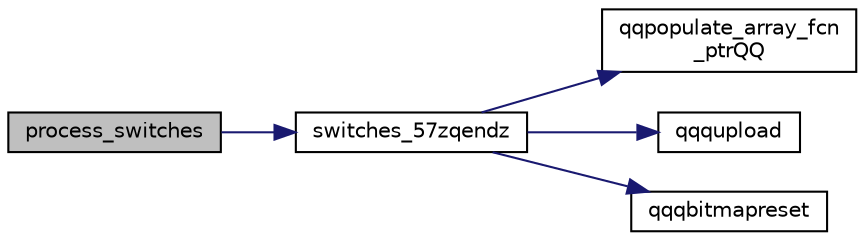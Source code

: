 digraph "process_switches"
{
  edge [fontname="Helvetica",fontsize="10",labelfontname="Helvetica",labelfontsize="10"];
  node [fontname="Helvetica",fontsize="10",shape=record];
  rankdir="LR";
  Node1552 [label="process_switches",height=0.2,width=0.4,color="black", fillcolor="grey75", style="filled", fontcolor="black"];
  Node1552 -> Node1553 [color="midnightblue",fontsize="10",style="solid",fontname="Helvetica"];
  Node1553 [label="switches_57zqendz",height=0.2,width=0.4,color="black", fillcolor="white", style="filled",URL="$inszt__switches_8c.html#ad51832297247c1ed4a8e22659b160627"];
  Node1553 -> Node1554 [color="midnightblue",fontsize="10",style="solid",fontname="Helvetica"];
  Node1554 [label="qqpopulate_array_fcn\l_ptrQQ",height=0.2,width=0.4,color="black", fillcolor="white", style="filled",URL="$inszt__switches_8c.html#a4ad6fa1bb94fc1c3ac2dc30925106081"];
  Node1553 -> Node1555 [color="midnightblue",fontsize="10",style="solid",fontname="Helvetica"];
  Node1555 [label="qqqupload",height=0.2,width=0.4,color="black", fillcolor="white", style="filled",URL="$inszt__switches_8c.html#a109761d7f84a96b5606e507bace276b5"];
  Node1553 -> Node1556 [color="midnightblue",fontsize="10",style="solid",fontname="Helvetica"];
  Node1556 [label="qqqbitmapreset",height=0.2,width=0.4,color="black", fillcolor="white", style="filled",URL="$inszt__switches_8c.html#a5688fceaed93ba591e78ee15ccb0187f"];
}
